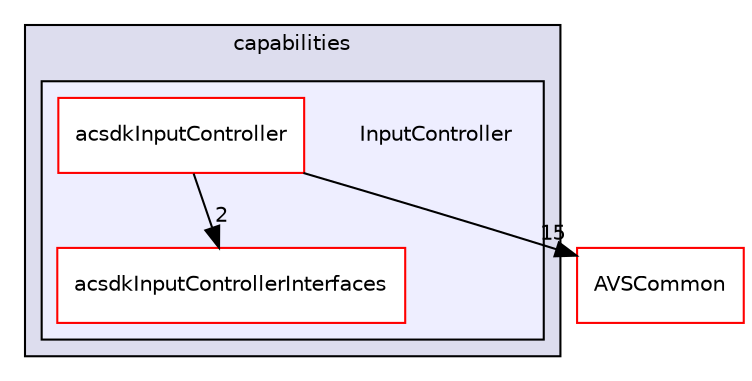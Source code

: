 digraph "/workplace/avs-device-sdk/capabilities/InputController" {
  compound=true
  node [ fontsize="10", fontname="Helvetica"];
  edge [ labelfontsize="10", labelfontname="Helvetica"];
  subgraph clusterdir_55f1e16e469d547c636a522dac21b8a1 {
    graph [ bgcolor="#ddddee", pencolor="black", label="capabilities" fontname="Helvetica", fontsize="10", URL="dir_55f1e16e469d547c636a522dac21b8a1.html"]
  subgraph clusterdir_5d5b93c85e130736abcee468525d4b31 {
    graph [ bgcolor="#eeeeff", pencolor="black", label="" URL="dir_5d5b93c85e130736abcee468525d4b31.html"];
    dir_5d5b93c85e130736abcee468525d4b31 [shape=plaintext label="InputController"];
    dir_c97ac09f895cdf0874649d32b31f30a4 [shape=box label="acsdkInputController" color="red" fillcolor="white" style="filled" URL="dir_c97ac09f895cdf0874649d32b31f30a4.html"];
    dir_60f2e5f70c84929e2d9bf93cf41d59e8 [shape=box label="acsdkInputControllerInterfaces" color="red" fillcolor="white" style="filled" URL="dir_60f2e5f70c84929e2d9bf93cf41d59e8.html"];
  }
  }
  dir_13e65effb2bde530b17b3d5eefcd0266 [shape=box label="AVSCommon" fillcolor="white" style="filled" color="red" URL="dir_13e65effb2bde530b17b3d5eefcd0266.html"];
  dir_c97ac09f895cdf0874649d32b31f30a4->dir_60f2e5f70c84929e2d9bf93cf41d59e8 [headlabel="2", labeldistance=1.5 headhref="dir_000395_000400.html"];
  dir_c97ac09f895cdf0874649d32b31f30a4->dir_13e65effb2bde530b17b3d5eefcd0266 [headlabel="15", labeldistance=1.5 headhref="dir_000395_000017.html"];
}
